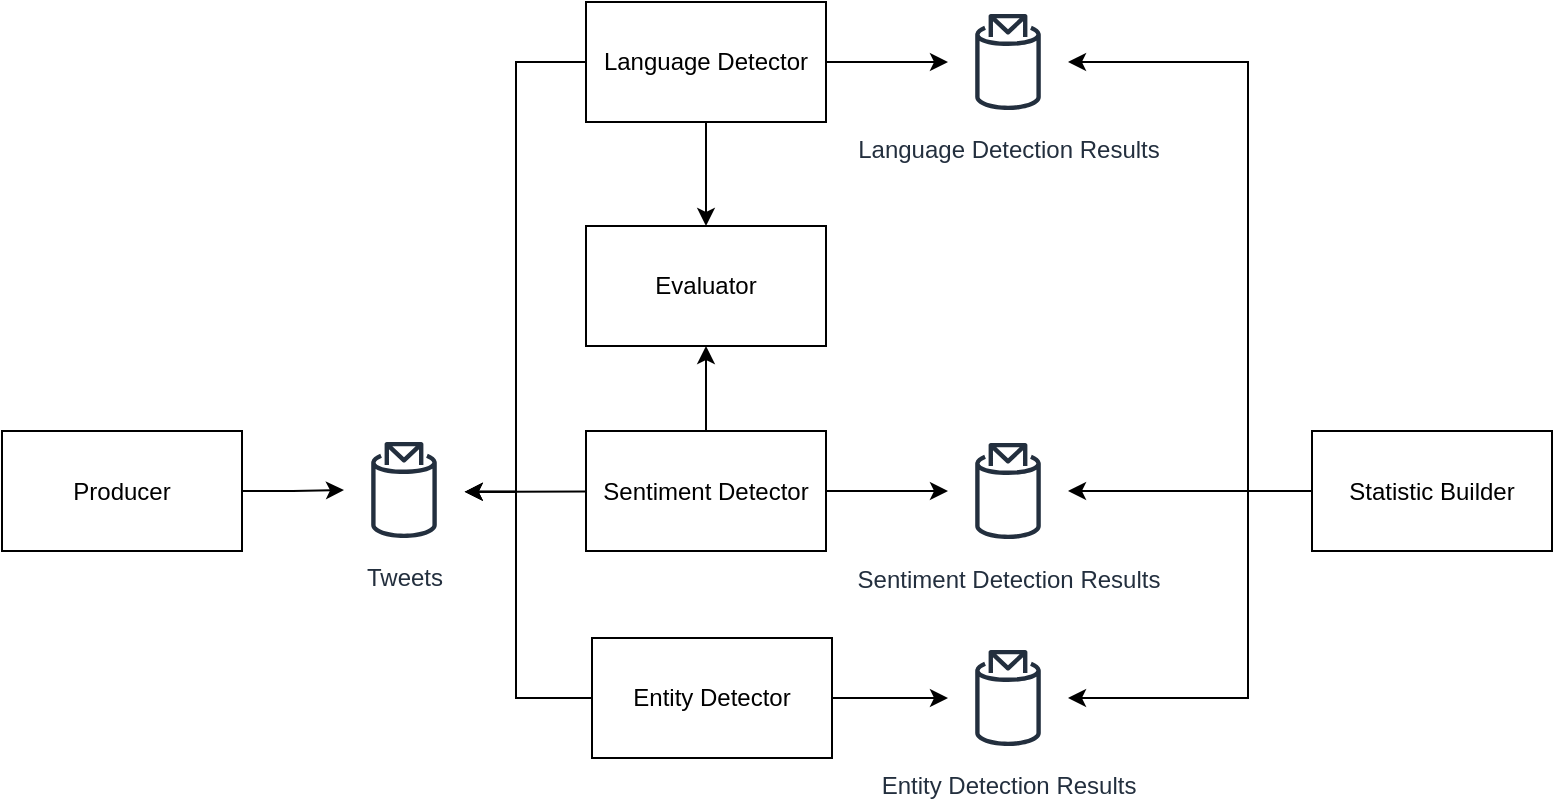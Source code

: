 <mxfile version="21.2.8" type="device">
  <diagram name="Page-1" id="YVM9ZjDNees4Y_XbT-5v">
    <mxGraphModel dx="1717" dy="992" grid="0" gridSize="10" guides="1" tooltips="1" connect="1" arrows="1" fold="1" page="0" pageScale="1" pageWidth="827" pageHeight="1169" math="0" shadow="0">
      <root>
        <mxCell id="0" />
        <mxCell id="1" parent="0" />
        <mxCell id="-VMMdoZgt3hC8R7q2DzO-6" style="edgeStyle=orthogonalEdgeStyle;rounded=0;orthogonalLoop=1;jettySize=auto;html=1;" edge="1" parent="1" source="-VMMdoZgt3hC8R7q2DzO-1" target="-VMMdoZgt3hC8R7q2DzO-14">
          <mxGeometry relative="1" as="geometry">
            <mxPoint x="246" y="584.5" as="targetPoint" />
          </mxGeometry>
        </mxCell>
        <mxCell id="-VMMdoZgt3hC8R7q2DzO-1" value="Producer" style="rounded=0;whiteSpace=wrap;html=1;" vertex="1" parent="1">
          <mxGeometry x="158" y="554.5" width="120" height="60" as="geometry" />
        </mxCell>
        <mxCell id="-VMMdoZgt3hC8R7q2DzO-8" style="rounded=0;orthogonalLoop=1;jettySize=auto;html=1;entryX=1;entryY=0.51;entryDx=0;entryDy=0;entryPerimeter=0;exitX=0;exitY=0.5;exitDx=0;exitDy=0;edgeStyle=orthogonalEdgeStyle;" edge="1" parent="1" source="-VMMdoZgt3hC8R7q2DzO-2">
          <mxGeometry relative="1" as="geometry">
            <mxPoint x="389.33" y="584.93" as="targetPoint" />
            <Array as="points">
              <mxPoint x="415" y="370" />
              <mxPoint x="415" y="585" />
            </Array>
          </mxGeometry>
        </mxCell>
        <mxCell id="-VMMdoZgt3hC8R7q2DzO-17" style="edgeStyle=orthogonalEdgeStyle;rounded=0;orthogonalLoop=1;jettySize=auto;html=1;" edge="1" parent="1" source="-VMMdoZgt3hC8R7q2DzO-2" target="-VMMdoZgt3hC8R7q2DzO-16">
          <mxGeometry relative="1" as="geometry" />
        </mxCell>
        <mxCell id="-VMMdoZgt3hC8R7q2DzO-27" style="edgeStyle=orthogonalEdgeStyle;rounded=0;orthogonalLoop=1;jettySize=auto;html=1;" edge="1" parent="1" source="-VMMdoZgt3hC8R7q2DzO-2" target="-VMMdoZgt3hC8R7q2DzO-26">
          <mxGeometry relative="1" as="geometry" />
        </mxCell>
        <mxCell id="-VMMdoZgt3hC8R7q2DzO-2" value="Language Detector" style="rounded=0;whiteSpace=wrap;html=1;" vertex="1" parent="1">
          <mxGeometry x="450" y="340" width="120" height="60" as="geometry" />
        </mxCell>
        <mxCell id="-VMMdoZgt3hC8R7q2DzO-10" style="rounded=0;orthogonalLoop=1;jettySize=auto;html=1;entryX=1;entryY=0.51;entryDx=0;entryDy=0;entryPerimeter=0;" edge="1" parent="1" source="-VMMdoZgt3hC8R7q2DzO-9">
          <mxGeometry relative="1" as="geometry">
            <mxPoint x="389.33" y="584.93" as="targetPoint" />
          </mxGeometry>
        </mxCell>
        <mxCell id="-VMMdoZgt3hC8R7q2DzO-19" style="edgeStyle=orthogonalEdgeStyle;rounded=0;orthogonalLoop=1;jettySize=auto;html=1;" edge="1" parent="1" source="-VMMdoZgt3hC8R7q2DzO-9" target="-VMMdoZgt3hC8R7q2DzO-18">
          <mxGeometry relative="1" as="geometry" />
        </mxCell>
        <mxCell id="-VMMdoZgt3hC8R7q2DzO-28" style="edgeStyle=orthogonalEdgeStyle;rounded=0;orthogonalLoop=1;jettySize=auto;html=1;" edge="1" parent="1" source="-VMMdoZgt3hC8R7q2DzO-9" target="-VMMdoZgt3hC8R7q2DzO-26">
          <mxGeometry relative="1" as="geometry" />
        </mxCell>
        <mxCell id="-VMMdoZgt3hC8R7q2DzO-9" value="Sentiment Detector" style="rounded=0;whiteSpace=wrap;html=1;" vertex="1" parent="1">
          <mxGeometry x="450" y="554.5" width="120" height="60" as="geometry" />
        </mxCell>
        <mxCell id="-VMMdoZgt3hC8R7q2DzO-12" style="rounded=0;orthogonalLoop=1;jettySize=auto;html=1;entryX=1;entryY=0.51;entryDx=0;entryDy=0;entryPerimeter=0;exitX=0;exitY=0.5;exitDx=0;exitDy=0;edgeStyle=orthogonalEdgeStyle;" edge="1" parent="1" source="-VMMdoZgt3hC8R7q2DzO-11">
          <mxGeometry relative="1" as="geometry">
            <mxPoint x="389.33" y="584.93" as="targetPoint" />
            <Array as="points">
              <mxPoint x="415" y="688" />
              <mxPoint x="415" y="585" />
            </Array>
          </mxGeometry>
        </mxCell>
        <mxCell id="-VMMdoZgt3hC8R7q2DzO-21" style="edgeStyle=orthogonalEdgeStyle;rounded=0;orthogonalLoop=1;jettySize=auto;html=1;" edge="1" parent="1" source="-VMMdoZgt3hC8R7q2DzO-11" target="-VMMdoZgt3hC8R7q2DzO-20">
          <mxGeometry relative="1" as="geometry" />
        </mxCell>
        <mxCell id="-VMMdoZgt3hC8R7q2DzO-11" value="Entity Detector" style="rounded=0;whiteSpace=wrap;html=1;" vertex="1" parent="1">
          <mxGeometry x="453" y="658" width="120" height="60" as="geometry" />
        </mxCell>
        <mxCell id="-VMMdoZgt3hC8R7q2DzO-14" value="Tweets" style="sketch=0;outlineConnect=0;fontColor=#232F3E;gradientColor=none;strokeColor=#232F3E;fillColor=#ffffff;dashed=0;verticalLabelPosition=bottom;verticalAlign=top;align=center;html=1;fontSize=12;fontStyle=0;aspect=fixed;shape=mxgraph.aws4.resourceIcon;resIcon=mxgraph.aws4.topic_2;" vertex="1" parent="1">
          <mxGeometry x="329" y="554" width="60" height="60" as="geometry" />
        </mxCell>
        <mxCell id="-VMMdoZgt3hC8R7q2DzO-16" value="Language Detection Results" style="sketch=0;outlineConnect=0;fontColor=#232F3E;gradientColor=none;strokeColor=#232F3E;fillColor=#ffffff;dashed=0;verticalLabelPosition=bottom;verticalAlign=top;align=center;html=1;fontSize=12;fontStyle=0;aspect=fixed;shape=mxgraph.aws4.resourceIcon;resIcon=mxgraph.aws4.topic_2;" vertex="1" parent="1">
          <mxGeometry x="631" y="340" width="60" height="60" as="geometry" />
        </mxCell>
        <mxCell id="-VMMdoZgt3hC8R7q2DzO-18" value="Sentiment Detection Results" style="sketch=0;outlineConnect=0;fontColor=#232F3E;gradientColor=none;strokeColor=#232F3E;fillColor=#ffffff;dashed=0;verticalLabelPosition=bottom;verticalAlign=top;align=center;html=1;fontSize=12;fontStyle=0;aspect=fixed;shape=mxgraph.aws4.resourceIcon;resIcon=mxgraph.aws4.topic_2;" vertex="1" parent="1">
          <mxGeometry x="631" y="554.5" width="60" height="60" as="geometry" />
        </mxCell>
        <mxCell id="-VMMdoZgt3hC8R7q2DzO-20" value="Entity Detection Results" style="sketch=0;outlineConnect=0;fontColor=#232F3E;gradientColor=none;strokeColor=#232F3E;fillColor=#ffffff;dashed=0;verticalLabelPosition=bottom;verticalAlign=top;align=center;html=1;fontSize=12;fontStyle=0;aspect=fixed;shape=mxgraph.aws4.resourceIcon;resIcon=mxgraph.aws4.topic_2;" vertex="1" parent="1">
          <mxGeometry x="631" y="658" width="60" height="60" as="geometry" />
        </mxCell>
        <mxCell id="-VMMdoZgt3hC8R7q2DzO-23" style="edgeStyle=orthogonalEdgeStyle;rounded=0;orthogonalLoop=1;jettySize=auto;html=1;" edge="1" parent="1" source="-VMMdoZgt3hC8R7q2DzO-22" target="-VMMdoZgt3hC8R7q2DzO-16">
          <mxGeometry relative="1" as="geometry">
            <Array as="points">
              <mxPoint x="781" y="585" />
              <mxPoint x="781" y="370" />
            </Array>
          </mxGeometry>
        </mxCell>
        <mxCell id="-VMMdoZgt3hC8R7q2DzO-24" style="edgeStyle=orthogonalEdgeStyle;rounded=0;orthogonalLoop=1;jettySize=auto;html=1;" edge="1" parent="1" source="-VMMdoZgt3hC8R7q2DzO-22" target="-VMMdoZgt3hC8R7q2DzO-18">
          <mxGeometry relative="1" as="geometry" />
        </mxCell>
        <mxCell id="-VMMdoZgt3hC8R7q2DzO-25" style="edgeStyle=orthogonalEdgeStyle;rounded=0;orthogonalLoop=1;jettySize=auto;html=1;" edge="1" parent="1" source="-VMMdoZgt3hC8R7q2DzO-22" target="-VMMdoZgt3hC8R7q2DzO-20">
          <mxGeometry relative="1" as="geometry">
            <Array as="points">
              <mxPoint x="781" y="585" />
              <mxPoint x="781" y="688" />
            </Array>
          </mxGeometry>
        </mxCell>
        <mxCell id="-VMMdoZgt3hC8R7q2DzO-22" value="Statistic Builder" style="rounded=0;whiteSpace=wrap;html=1;" vertex="1" parent="1">
          <mxGeometry x="813" y="554.5" width="120" height="60" as="geometry" />
        </mxCell>
        <mxCell id="-VMMdoZgt3hC8R7q2DzO-26" value="Evaluator" style="rounded=0;whiteSpace=wrap;html=1;" vertex="1" parent="1">
          <mxGeometry x="450" y="452" width="120" height="60" as="geometry" />
        </mxCell>
      </root>
    </mxGraphModel>
  </diagram>
</mxfile>
